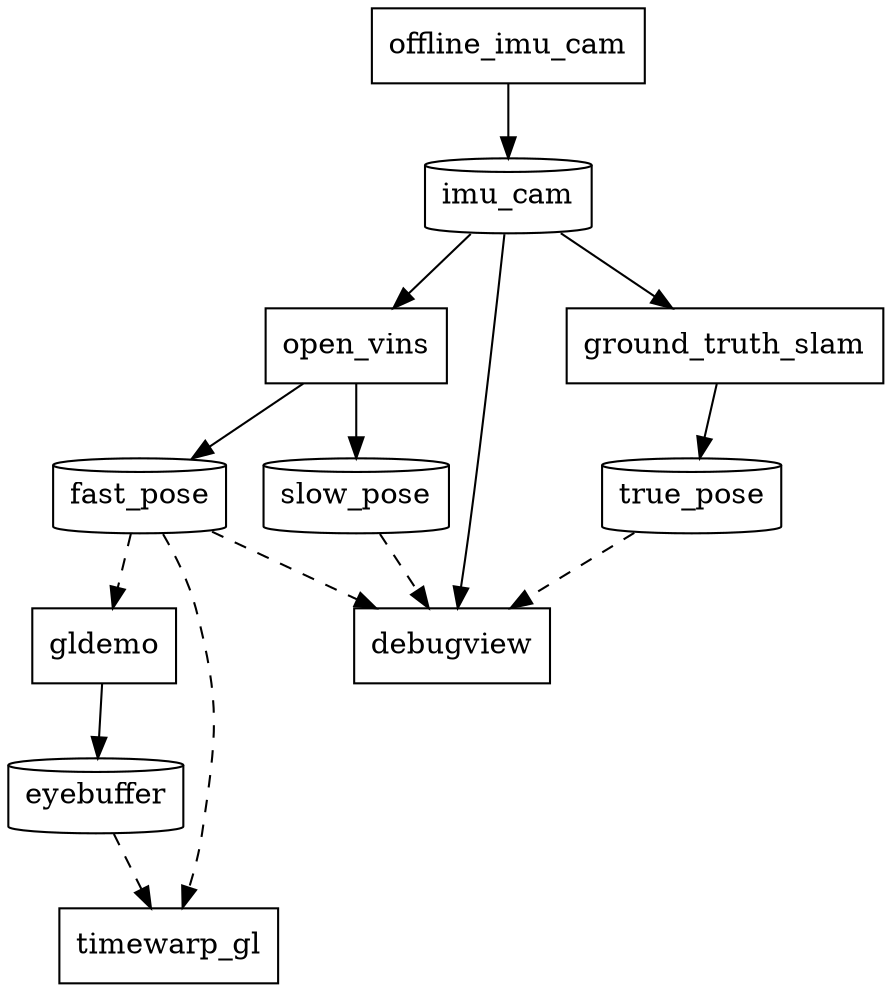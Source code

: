 #!/usr/bin/env -S dot -O -Tpng

strict digraph {
	offline_imu_cam [label="offline_imu_cam", shape="rect"];
	ground_truth_slam [label="ground_truth_slam", shape="rect"];
	ope_vins [label="open_vins", shape="rect"];
	gldemo [label="gldemo", shape="rect"];
	timewarp_gl [label="timewarp_gl", shape="rect"];
	debugview [label="debugview", shape="rect"];

	imu_cam [label="imu_cam", shape="cylinder"];
	slow_pose [label="slow_pose", shape="cylinder"];
	fast_pose [label="fast_pose", shape="cylinder"];
	tru_pose [label="true_pose", shape="cylinder"];
	eyebuffer [label="eyebuffer", shape="cylinder"];

	offline_imu_cam -> imu_cam [style="solid"];
	imu_cam -> {ope_vins, ground_truth_slam, debugview} [style="solid"];
	ground_truth_slam -> tru_pose [style="solid"];
	ope_vins -> slow_pose [style="solid"];
	ope_vins -> fast_pose [style="solid"];
	slow_pose -> debugview [style="dashed"];
	fast_pose -> {debugview, gldemo, timewarp_gl} [style="dashed"];
	gldemo -> eyebuffer [style="solid"];
	eyebuffer -> timewarp_gl [style="dashed"];
	tru_pose -> debugview [style="dashed"];
}
